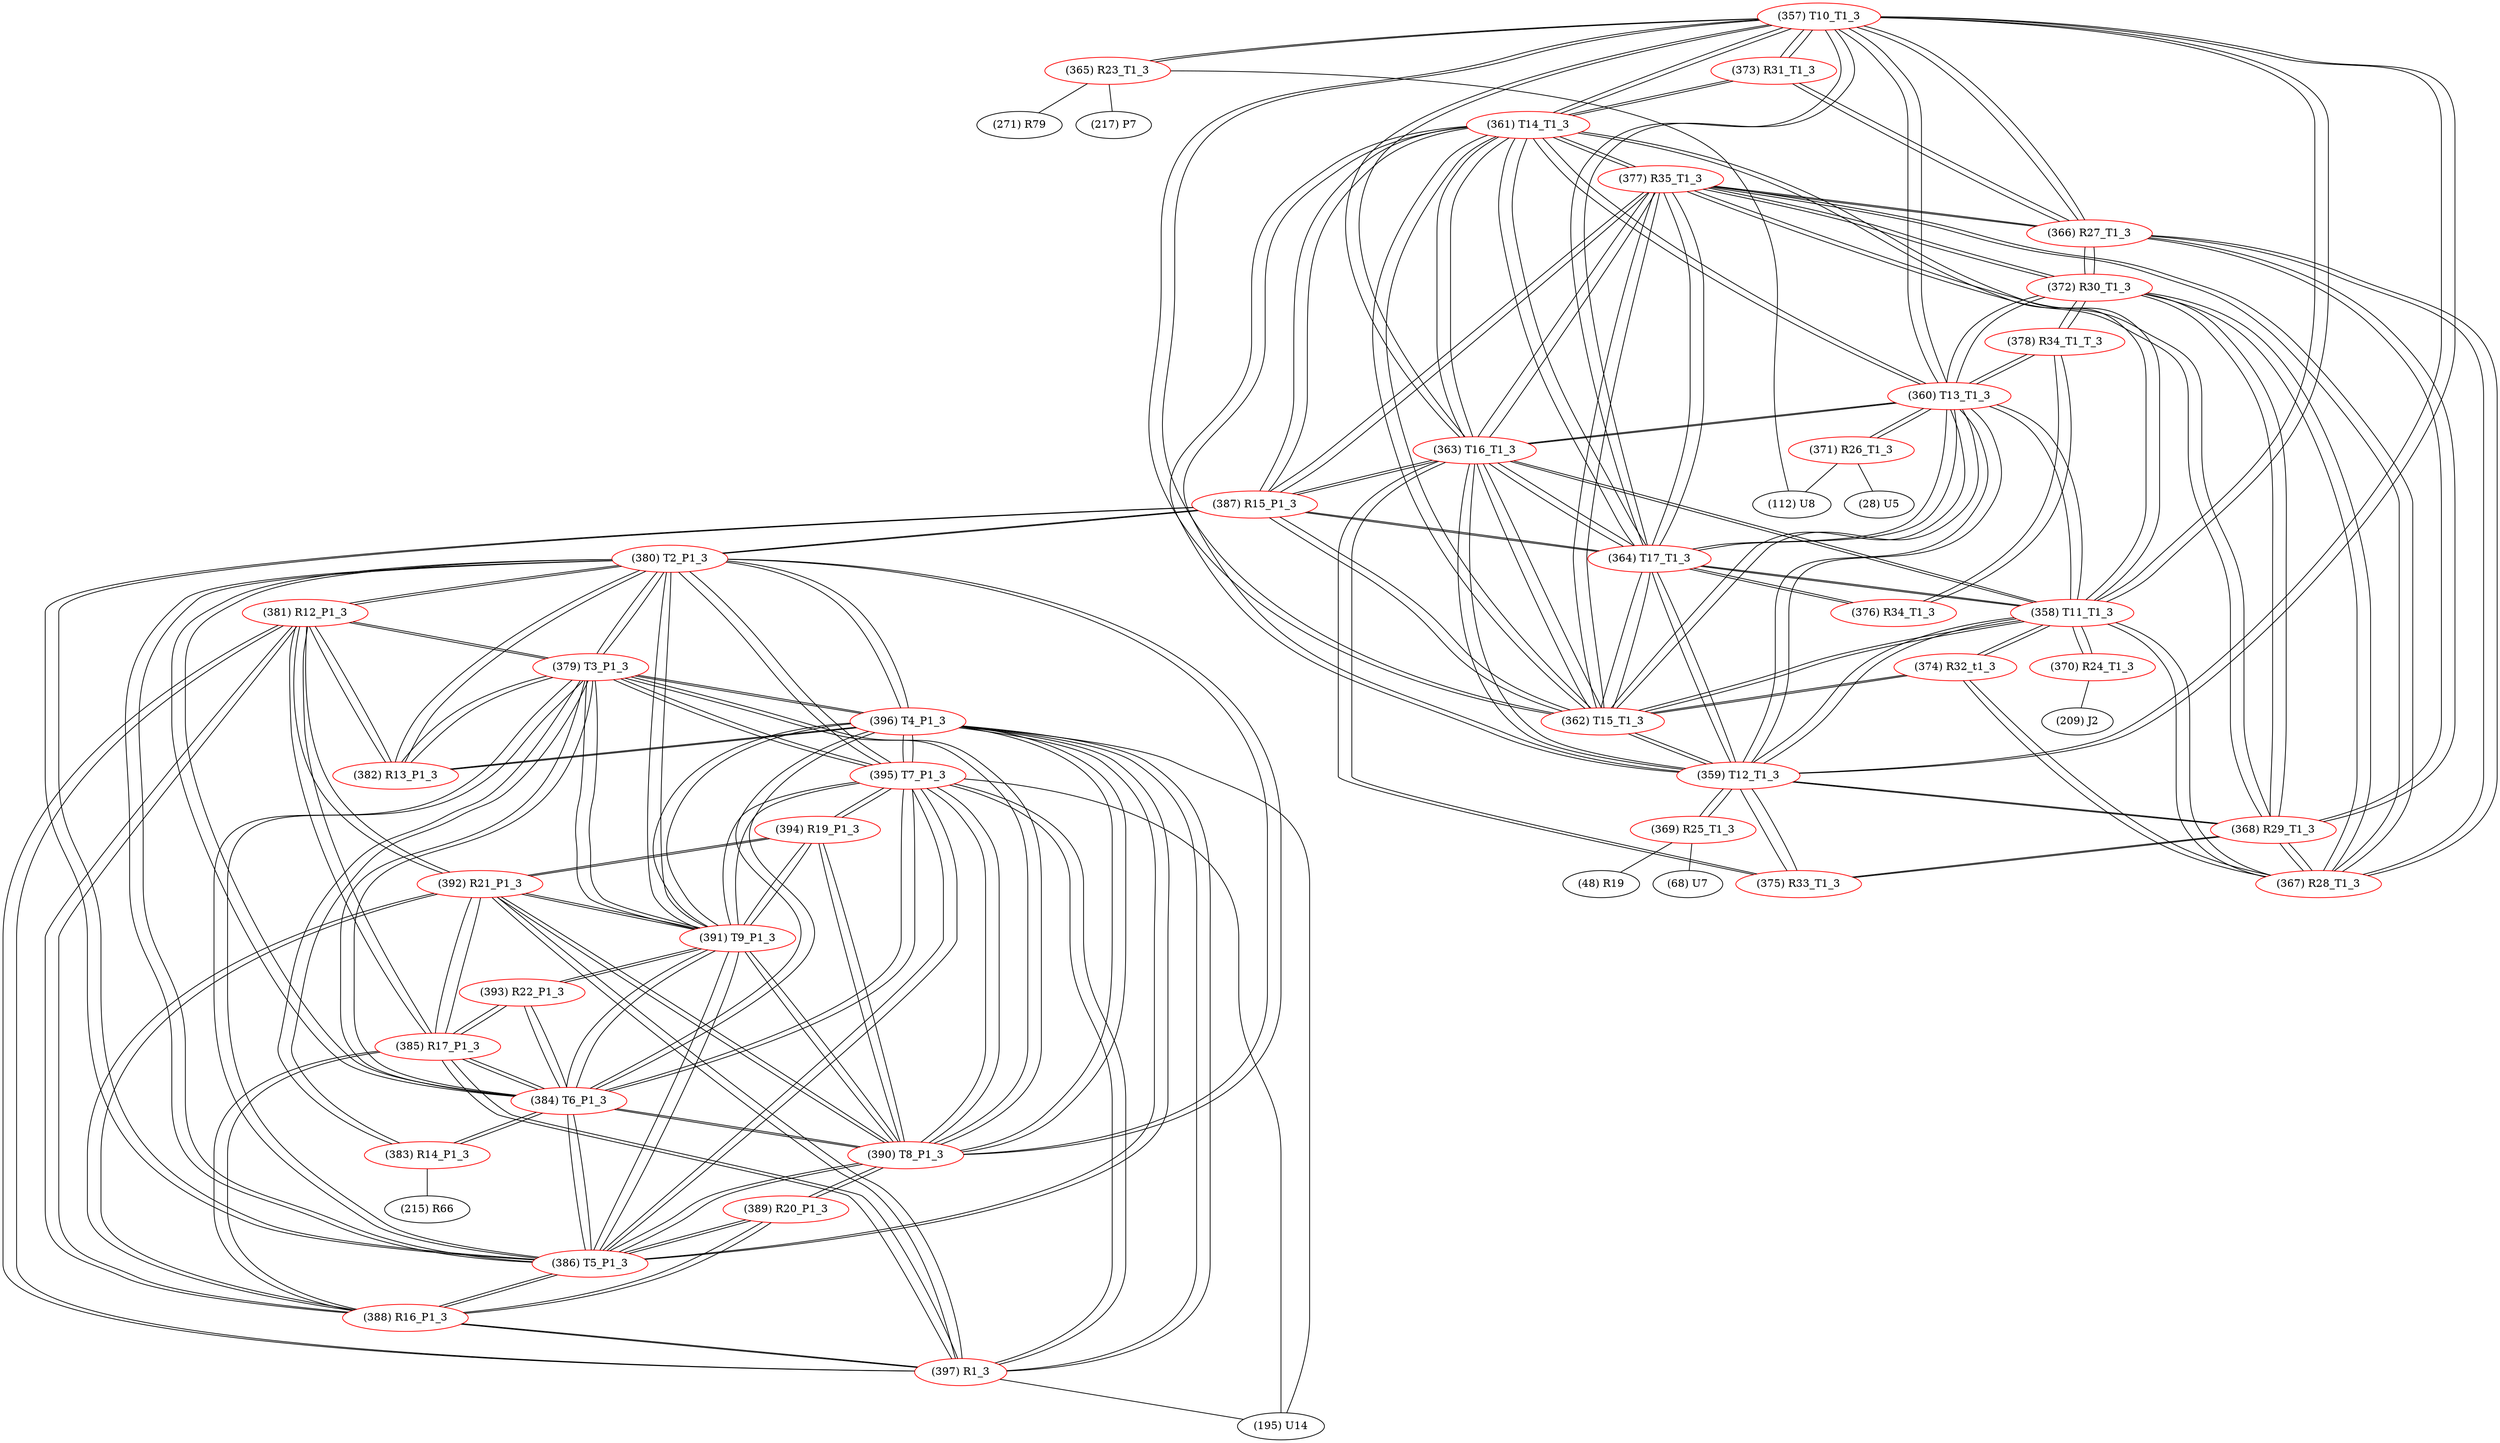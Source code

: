 graph {
	357 [label="(357) T10_T1_3" color=red]
	365 [label="(365) R23_T1_3"]
	373 [label="(373) R31_T1_3"]
	366 [label="(366) R27_T1_3"]
	363 [label="(363) T16_T1_3"]
	364 [label="(364) T17_T1_3"]
	362 [label="(362) T15_T1_3"]
	359 [label="(359) T12_T1_3"]
	361 [label="(361) T14_T1_3"]
	360 [label="(360) T13_T1_3"]
	358 [label="(358) T11_T1_3"]
	358 [label="(358) T11_T1_3" color=red]
	370 [label="(370) R24_T1_3"]
	367 [label="(367) R28_T1_3"]
	374 [label="(374) R32_t1_3"]
	357 [label="(357) T10_T1_3"]
	363 [label="(363) T16_T1_3"]
	364 [label="(364) T17_T1_3"]
	362 [label="(362) T15_T1_3"]
	359 [label="(359) T12_T1_3"]
	361 [label="(361) T14_T1_3"]
	360 [label="(360) T13_T1_3"]
	359 [label="(359) T12_T1_3" color=red]
	375 [label="(375) R33_T1_3"]
	368 [label="(368) R29_T1_3"]
	369 [label="(369) R25_T1_3"]
	357 [label="(357) T10_T1_3"]
	363 [label="(363) T16_T1_3"]
	364 [label="(364) T17_T1_3"]
	362 [label="(362) T15_T1_3"]
	361 [label="(361) T14_T1_3"]
	360 [label="(360) T13_T1_3"]
	358 [label="(358) T11_T1_3"]
	360 [label="(360) T13_T1_3" color=red]
	372 [label="(372) R30_T1_3"]
	378 [label="(378) R34_T1_T_3"]
	371 [label="(371) R26_T1_3"]
	357 [label="(357) T10_T1_3"]
	363 [label="(363) T16_T1_3"]
	364 [label="(364) T17_T1_3"]
	362 [label="(362) T15_T1_3"]
	359 [label="(359) T12_T1_3"]
	361 [label="(361) T14_T1_3"]
	358 [label="(358) T11_T1_3"]
	361 [label="(361) T14_T1_3" color=red]
	357 [label="(357) T10_T1_3"]
	363 [label="(363) T16_T1_3"]
	364 [label="(364) T17_T1_3"]
	362 [label="(362) T15_T1_3"]
	359 [label="(359) T12_T1_3"]
	360 [label="(360) T13_T1_3"]
	358 [label="(358) T11_T1_3"]
	373 [label="(373) R31_T1_3"]
	387 [label="(387) R15_P1_3"]
	377 [label="(377) R35_T1_3"]
	362 [label="(362) T15_T1_3" color=red]
	374 [label="(374) R32_t1_3"]
	357 [label="(357) T10_T1_3"]
	363 [label="(363) T16_T1_3"]
	364 [label="(364) T17_T1_3"]
	359 [label="(359) T12_T1_3"]
	361 [label="(361) T14_T1_3"]
	360 [label="(360) T13_T1_3"]
	358 [label="(358) T11_T1_3"]
	387 [label="(387) R15_P1_3"]
	377 [label="(377) R35_T1_3"]
	363 [label="(363) T16_T1_3" color=red]
	375 [label="(375) R33_T1_3"]
	357 [label="(357) T10_T1_3"]
	364 [label="(364) T17_T1_3"]
	362 [label="(362) T15_T1_3"]
	359 [label="(359) T12_T1_3"]
	361 [label="(361) T14_T1_3"]
	360 [label="(360) T13_T1_3"]
	358 [label="(358) T11_T1_3"]
	387 [label="(387) R15_P1_3"]
	377 [label="(377) R35_T1_3"]
	364 [label="(364) T17_T1_3" color=red]
	376 [label="(376) R34_T1_3"]
	357 [label="(357) T10_T1_3"]
	363 [label="(363) T16_T1_3"]
	362 [label="(362) T15_T1_3"]
	359 [label="(359) T12_T1_3"]
	361 [label="(361) T14_T1_3"]
	360 [label="(360) T13_T1_3"]
	358 [label="(358) T11_T1_3"]
	387 [label="(387) R15_P1_3"]
	377 [label="(377) R35_T1_3"]
	365 [label="(365) R23_T1_3" color=red]
	271 [label="(271) R79"]
	217 [label="(217) P7"]
	112 [label="(112) U8"]
	357 [label="(357) T10_T1_3"]
	366 [label="(366) R27_T1_3" color=red]
	372 [label="(372) R30_T1_3"]
	377 [label="(377) R35_T1_3"]
	368 [label="(368) R29_T1_3"]
	367 [label="(367) R28_T1_3"]
	357 [label="(357) T10_T1_3"]
	373 [label="(373) R31_T1_3"]
	367 [label="(367) R28_T1_3" color=red]
	372 [label="(372) R30_T1_3"]
	377 [label="(377) R35_T1_3"]
	368 [label="(368) R29_T1_3"]
	366 [label="(366) R27_T1_3"]
	358 [label="(358) T11_T1_3"]
	374 [label="(374) R32_t1_3"]
	368 [label="(368) R29_T1_3" color=red]
	372 [label="(372) R30_T1_3"]
	377 [label="(377) R35_T1_3"]
	367 [label="(367) R28_T1_3"]
	366 [label="(366) R27_T1_3"]
	375 [label="(375) R33_T1_3"]
	359 [label="(359) T12_T1_3"]
	369 [label="(369) R25_T1_3" color=red]
	48 [label="(48) R19"]
	68 [label="(68) U7"]
	359 [label="(359) T12_T1_3"]
	370 [label="(370) R24_T1_3" color=red]
	209 [label="(209) J2"]
	358 [label="(358) T11_T1_3"]
	371 [label="(371) R26_T1_3" color=red]
	28 [label="(28) U5"]
	112 [label="(112) U8"]
	360 [label="(360) T13_T1_3"]
	372 [label="(372) R30_T1_3" color=red]
	377 [label="(377) R35_T1_3"]
	368 [label="(368) R29_T1_3"]
	367 [label="(367) R28_T1_3"]
	366 [label="(366) R27_T1_3"]
	378 [label="(378) R34_T1_T_3"]
	360 [label="(360) T13_T1_3"]
	373 [label="(373) R31_T1_3" color=red]
	357 [label="(357) T10_T1_3"]
	366 [label="(366) R27_T1_3"]
	361 [label="(361) T14_T1_3"]
	374 [label="(374) R32_t1_3" color=red]
	362 [label="(362) T15_T1_3"]
	358 [label="(358) T11_T1_3"]
	367 [label="(367) R28_T1_3"]
	375 [label="(375) R33_T1_3" color=red]
	363 [label="(363) T16_T1_3"]
	368 [label="(368) R29_T1_3"]
	359 [label="(359) T12_T1_3"]
	376 [label="(376) R34_T1_3" color=red]
	364 [label="(364) T17_T1_3"]
	378 [label="(378) R34_T1_T_3"]
	377 [label="(377) R35_T1_3" color=red]
	372 [label="(372) R30_T1_3"]
	368 [label="(368) R29_T1_3"]
	367 [label="(367) R28_T1_3"]
	366 [label="(366) R27_T1_3"]
	387 [label="(387) R15_P1_3"]
	364 [label="(364) T17_T1_3"]
	363 [label="(363) T16_T1_3"]
	362 [label="(362) T15_T1_3"]
	361 [label="(361) T14_T1_3"]
	378 [label="(378) R34_T1_T_3" color=red]
	372 [label="(372) R30_T1_3"]
	360 [label="(360) T13_T1_3"]
	376 [label="(376) R34_T1_3"]
	379 [label="(379) T3_P1_3" color=red]
	396 [label="(396) T4_P1_3"]
	395 [label="(395) T7_P1_3"]
	386 [label="(386) T5_P1_3"]
	391 [label="(391) T9_P1_3"]
	390 [label="(390) T8_P1_3"]
	384 [label="(384) T6_P1_3"]
	380 [label="(380) T2_P1_3"]
	383 [label="(383) R14_P1_3"]
	382 [label="(382) R13_P1_3"]
	381 [label="(381) R12_P1_3"]
	380 [label="(380) T2_P1_3" color=red]
	379 [label="(379) T3_P1_3"]
	396 [label="(396) T4_P1_3"]
	395 [label="(395) T7_P1_3"]
	386 [label="(386) T5_P1_3"]
	391 [label="(391) T9_P1_3"]
	390 [label="(390) T8_P1_3"]
	384 [label="(384) T6_P1_3"]
	382 [label="(382) R13_P1_3"]
	381 [label="(381) R12_P1_3"]
	387 [label="(387) R15_P1_3"]
	381 [label="(381) R12_P1_3" color=red]
	392 [label="(392) R21_P1_3"]
	388 [label="(388) R16_P1_3"]
	385 [label="(385) R17_P1_3"]
	397 [label="(397) R1_3"]
	382 [label="(382) R13_P1_3"]
	379 [label="(379) T3_P1_3"]
	380 [label="(380) T2_P1_3"]
	382 [label="(382) R13_P1_3" color=red]
	396 [label="(396) T4_P1_3"]
	379 [label="(379) T3_P1_3"]
	381 [label="(381) R12_P1_3"]
	380 [label="(380) T2_P1_3"]
	383 [label="(383) R14_P1_3" color=red]
	215 [label="(215) R66"]
	379 [label="(379) T3_P1_3"]
	384 [label="(384) T6_P1_3"]
	384 [label="(384) T6_P1_3" color=red]
	379 [label="(379) T3_P1_3"]
	396 [label="(396) T4_P1_3"]
	395 [label="(395) T7_P1_3"]
	386 [label="(386) T5_P1_3"]
	391 [label="(391) T9_P1_3"]
	390 [label="(390) T8_P1_3"]
	380 [label="(380) T2_P1_3"]
	383 [label="(383) R14_P1_3"]
	393 [label="(393) R22_P1_3"]
	385 [label="(385) R17_P1_3"]
	385 [label="(385) R17_P1_3" color=red]
	392 [label="(392) R21_P1_3"]
	388 [label="(388) R16_P1_3"]
	381 [label="(381) R12_P1_3"]
	397 [label="(397) R1_3"]
	393 [label="(393) R22_P1_3"]
	384 [label="(384) T6_P1_3"]
	386 [label="(386) T5_P1_3" color=red]
	379 [label="(379) T3_P1_3"]
	396 [label="(396) T4_P1_3"]
	395 [label="(395) T7_P1_3"]
	391 [label="(391) T9_P1_3"]
	390 [label="(390) T8_P1_3"]
	384 [label="(384) T6_P1_3"]
	380 [label="(380) T2_P1_3"]
	387 [label="(387) R15_P1_3"]
	388 [label="(388) R16_P1_3"]
	389 [label="(389) R20_P1_3"]
	387 [label="(387) R15_P1_3" color=red]
	364 [label="(364) T17_T1_3"]
	377 [label="(377) R35_T1_3"]
	363 [label="(363) T16_T1_3"]
	362 [label="(362) T15_T1_3"]
	361 [label="(361) T14_T1_3"]
	380 [label="(380) T2_P1_3"]
	386 [label="(386) T5_P1_3"]
	388 [label="(388) R16_P1_3" color=red]
	392 [label="(392) R21_P1_3"]
	381 [label="(381) R12_P1_3"]
	385 [label="(385) R17_P1_3"]
	397 [label="(397) R1_3"]
	386 [label="(386) T5_P1_3"]
	389 [label="(389) R20_P1_3"]
	389 [label="(389) R20_P1_3" color=red]
	390 [label="(390) T8_P1_3"]
	388 [label="(388) R16_P1_3"]
	386 [label="(386) T5_P1_3"]
	390 [label="(390) T8_P1_3" color=red]
	379 [label="(379) T3_P1_3"]
	396 [label="(396) T4_P1_3"]
	395 [label="(395) T7_P1_3"]
	386 [label="(386) T5_P1_3"]
	391 [label="(391) T9_P1_3"]
	384 [label="(384) T6_P1_3"]
	380 [label="(380) T2_P1_3"]
	392 [label="(392) R21_P1_3"]
	394 [label="(394) R19_P1_3"]
	389 [label="(389) R20_P1_3"]
	391 [label="(391) T9_P1_3" color=red]
	393 [label="(393) R22_P1_3"]
	379 [label="(379) T3_P1_3"]
	396 [label="(396) T4_P1_3"]
	395 [label="(395) T7_P1_3"]
	386 [label="(386) T5_P1_3"]
	390 [label="(390) T8_P1_3"]
	384 [label="(384) T6_P1_3"]
	380 [label="(380) T2_P1_3"]
	392 [label="(392) R21_P1_3"]
	394 [label="(394) R19_P1_3"]
	392 [label="(392) R21_P1_3" color=red]
	388 [label="(388) R16_P1_3"]
	381 [label="(381) R12_P1_3"]
	385 [label="(385) R17_P1_3"]
	397 [label="(397) R1_3"]
	391 [label="(391) T9_P1_3"]
	390 [label="(390) T8_P1_3"]
	394 [label="(394) R19_P1_3"]
	393 [label="(393) R22_P1_3" color=red]
	391 [label="(391) T9_P1_3"]
	384 [label="(384) T6_P1_3"]
	385 [label="(385) R17_P1_3"]
	394 [label="(394) R19_P1_3" color=red]
	391 [label="(391) T9_P1_3"]
	392 [label="(392) R21_P1_3"]
	390 [label="(390) T8_P1_3"]
	395 [label="(395) T7_P1_3"]
	395 [label="(395) T7_P1_3" color=red]
	379 [label="(379) T3_P1_3"]
	396 [label="(396) T4_P1_3"]
	386 [label="(386) T5_P1_3"]
	391 [label="(391) T9_P1_3"]
	390 [label="(390) T8_P1_3"]
	384 [label="(384) T6_P1_3"]
	380 [label="(380) T2_P1_3"]
	397 [label="(397) R1_3"]
	195 [label="(195) U14"]
	394 [label="(394) R19_P1_3"]
	396 [label="(396) T4_P1_3" color=red]
	379 [label="(379) T3_P1_3"]
	395 [label="(395) T7_P1_3"]
	386 [label="(386) T5_P1_3"]
	391 [label="(391) T9_P1_3"]
	390 [label="(390) T8_P1_3"]
	384 [label="(384) T6_P1_3"]
	380 [label="(380) T2_P1_3"]
	382 [label="(382) R13_P1_3"]
	397 [label="(397) R1_3"]
	195 [label="(195) U14"]
	397 [label="(397) R1_3" color=red]
	396 [label="(396) T4_P1_3"]
	395 [label="(395) T7_P1_3"]
	195 [label="(195) U14"]
	392 [label="(392) R21_P1_3"]
	388 [label="(388) R16_P1_3"]
	381 [label="(381) R12_P1_3"]
	385 [label="(385) R17_P1_3"]
	357 -- 365
	357 -- 373
	357 -- 366
	357 -- 363
	357 -- 364
	357 -- 362
	357 -- 359
	357 -- 361
	357 -- 360
	357 -- 358
	358 -- 370
	358 -- 367
	358 -- 374
	358 -- 357
	358 -- 363
	358 -- 364
	358 -- 362
	358 -- 359
	358 -- 361
	358 -- 360
	359 -- 375
	359 -- 368
	359 -- 369
	359 -- 357
	359 -- 363
	359 -- 364
	359 -- 362
	359 -- 361
	359 -- 360
	359 -- 358
	360 -- 372
	360 -- 378
	360 -- 371
	360 -- 357
	360 -- 363
	360 -- 364
	360 -- 362
	360 -- 359
	360 -- 361
	360 -- 358
	361 -- 357
	361 -- 363
	361 -- 364
	361 -- 362
	361 -- 359
	361 -- 360
	361 -- 358
	361 -- 373
	361 -- 387
	361 -- 377
	362 -- 374
	362 -- 357
	362 -- 363
	362 -- 364
	362 -- 359
	362 -- 361
	362 -- 360
	362 -- 358
	362 -- 387
	362 -- 377
	363 -- 375
	363 -- 357
	363 -- 364
	363 -- 362
	363 -- 359
	363 -- 361
	363 -- 360
	363 -- 358
	363 -- 387
	363 -- 377
	364 -- 376
	364 -- 357
	364 -- 363
	364 -- 362
	364 -- 359
	364 -- 361
	364 -- 360
	364 -- 358
	364 -- 387
	364 -- 377
	365 -- 271
	365 -- 217
	365 -- 112
	365 -- 357
	366 -- 372
	366 -- 377
	366 -- 368
	366 -- 367
	366 -- 357
	366 -- 373
	367 -- 372
	367 -- 377
	367 -- 368
	367 -- 366
	367 -- 358
	367 -- 374
	368 -- 372
	368 -- 377
	368 -- 367
	368 -- 366
	368 -- 375
	368 -- 359
	369 -- 48
	369 -- 68
	369 -- 359
	370 -- 209
	370 -- 358
	371 -- 28
	371 -- 112
	371 -- 360
	372 -- 377
	372 -- 368
	372 -- 367
	372 -- 366
	372 -- 378
	372 -- 360
	373 -- 357
	373 -- 366
	373 -- 361
	374 -- 362
	374 -- 358
	374 -- 367
	375 -- 363
	375 -- 368
	375 -- 359
	376 -- 364
	376 -- 378
	377 -- 372
	377 -- 368
	377 -- 367
	377 -- 366
	377 -- 387
	377 -- 364
	377 -- 363
	377 -- 362
	377 -- 361
	378 -- 372
	378 -- 360
	378 -- 376
	379 -- 396
	379 -- 395
	379 -- 386
	379 -- 391
	379 -- 390
	379 -- 384
	379 -- 380
	379 -- 383
	379 -- 382
	379 -- 381
	380 -- 379
	380 -- 396
	380 -- 395
	380 -- 386
	380 -- 391
	380 -- 390
	380 -- 384
	380 -- 382
	380 -- 381
	380 -- 387
	381 -- 392
	381 -- 388
	381 -- 385
	381 -- 397
	381 -- 382
	381 -- 379
	381 -- 380
	382 -- 396
	382 -- 379
	382 -- 381
	382 -- 380
	383 -- 215
	383 -- 379
	383 -- 384
	384 -- 379
	384 -- 396
	384 -- 395
	384 -- 386
	384 -- 391
	384 -- 390
	384 -- 380
	384 -- 383
	384 -- 393
	384 -- 385
	385 -- 392
	385 -- 388
	385 -- 381
	385 -- 397
	385 -- 393
	385 -- 384
	386 -- 379
	386 -- 396
	386 -- 395
	386 -- 391
	386 -- 390
	386 -- 384
	386 -- 380
	386 -- 387
	386 -- 388
	386 -- 389
	387 -- 364
	387 -- 377
	387 -- 363
	387 -- 362
	387 -- 361
	387 -- 380
	387 -- 386
	388 -- 392
	388 -- 381
	388 -- 385
	388 -- 397
	388 -- 386
	388 -- 389
	389 -- 390
	389 -- 388
	389 -- 386
	390 -- 379
	390 -- 396
	390 -- 395
	390 -- 386
	390 -- 391
	390 -- 384
	390 -- 380
	390 -- 392
	390 -- 394
	390 -- 389
	391 -- 393
	391 -- 379
	391 -- 396
	391 -- 395
	391 -- 386
	391 -- 390
	391 -- 384
	391 -- 380
	391 -- 392
	391 -- 394
	392 -- 388
	392 -- 381
	392 -- 385
	392 -- 397
	392 -- 391
	392 -- 390
	392 -- 394
	393 -- 391
	393 -- 384
	393 -- 385
	394 -- 391
	394 -- 392
	394 -- 390
	394 -- 395
	395 -- 379
	395 -- 396
	395 -- 386
	395 -- 391
	395 -- 390
	395 -- 384
	395 -- 380
	395 -- 397
	395 -- 195
	395 -- 394
	396 -- 379
	396 -- 395
	396 -- 386
	396 -- 391
	396 -- 390
	396 -- 384
	396 -- 380
	396 -- 382
	396 -- 397
	396 -- 195
	397 -- 396
	397 -- 395
	397 -- 195
	397 -- 392
	397 -- 388
	397 -- 381
	397 -- 385
}